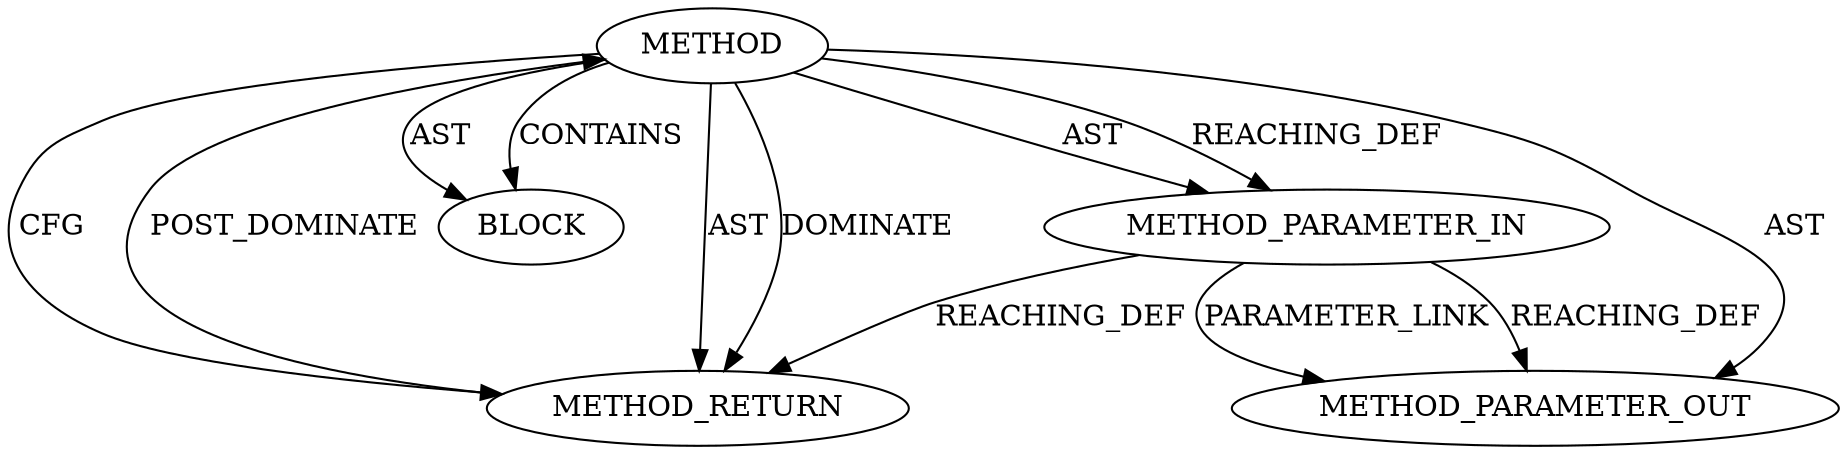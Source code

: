 digraph {
  25399 [label=BLOCK ORDER=1 ARGUMENT_INDEX=1 CODE="<empty>" TYPE_FULL_NAME="ANY"]
  25400 [label=METHOD_RETURN ORDER=2 CODE="RET" TYPE_FULL_NAME="ANY" EVALUATION_STRATEGY="BY_VALUE"]
  25398 [label=METHOD_PARAMETER_IN ORDER=1 CODE="p1" IS_VARIADIC=false TYPE_FULL_NAME="ANY" EVALUATION_STRATEGY="BY_VALUE" INDEX=1 NAME="p1"]
  27170 [label=METHOD_PARAMETER_OUT ORDER=1 CODE="p1" IS_VARIADIC=false TYPE_FULL_NAME="ANY" EVALUATION_STRATEGY="BY_VALUE" INDEX=1 NAME="p1"]
  25397 [label=METHOD AST_PARENT_TYPE="NAMESPACE_BLOCK" AST_PARENT_FULL_NAME="<global>" ORDER=0 CODE="<empty>" FULL_NAME="EVP_MD_CTX_cleanup" IS_EXTERNAL=true FILENAME="<empty>" SIGNATURE="" NAME="EVP_MD_CTX_cleanup"]
  25397 -> 25398 [label=AST ]
  25397 -> 25400 [label=CFG ]
  25397 -> 25400 [label=AST ]
  25397 -> 25399 [label=AST ]
  25397 -> 25400 [label=DOMINATE ]
  25398 -> 25400 [label=REACHING_DEF VARIABLE="p1"]
  25397 -> 27170 [label=AST ]
  25400 -> 25397 [label=POST_DOMINATE ]
  25398 -> 27170 [label=PARAMETER_LINK ]
  25397 -> 25398 [label=REACHING_DEF VARIABLE=""]
  25398 -> 27170 [label=REACHING_DEF VARIABLE="p1"]
  25397 -> 25399 [label=CONTAINS ]
}
